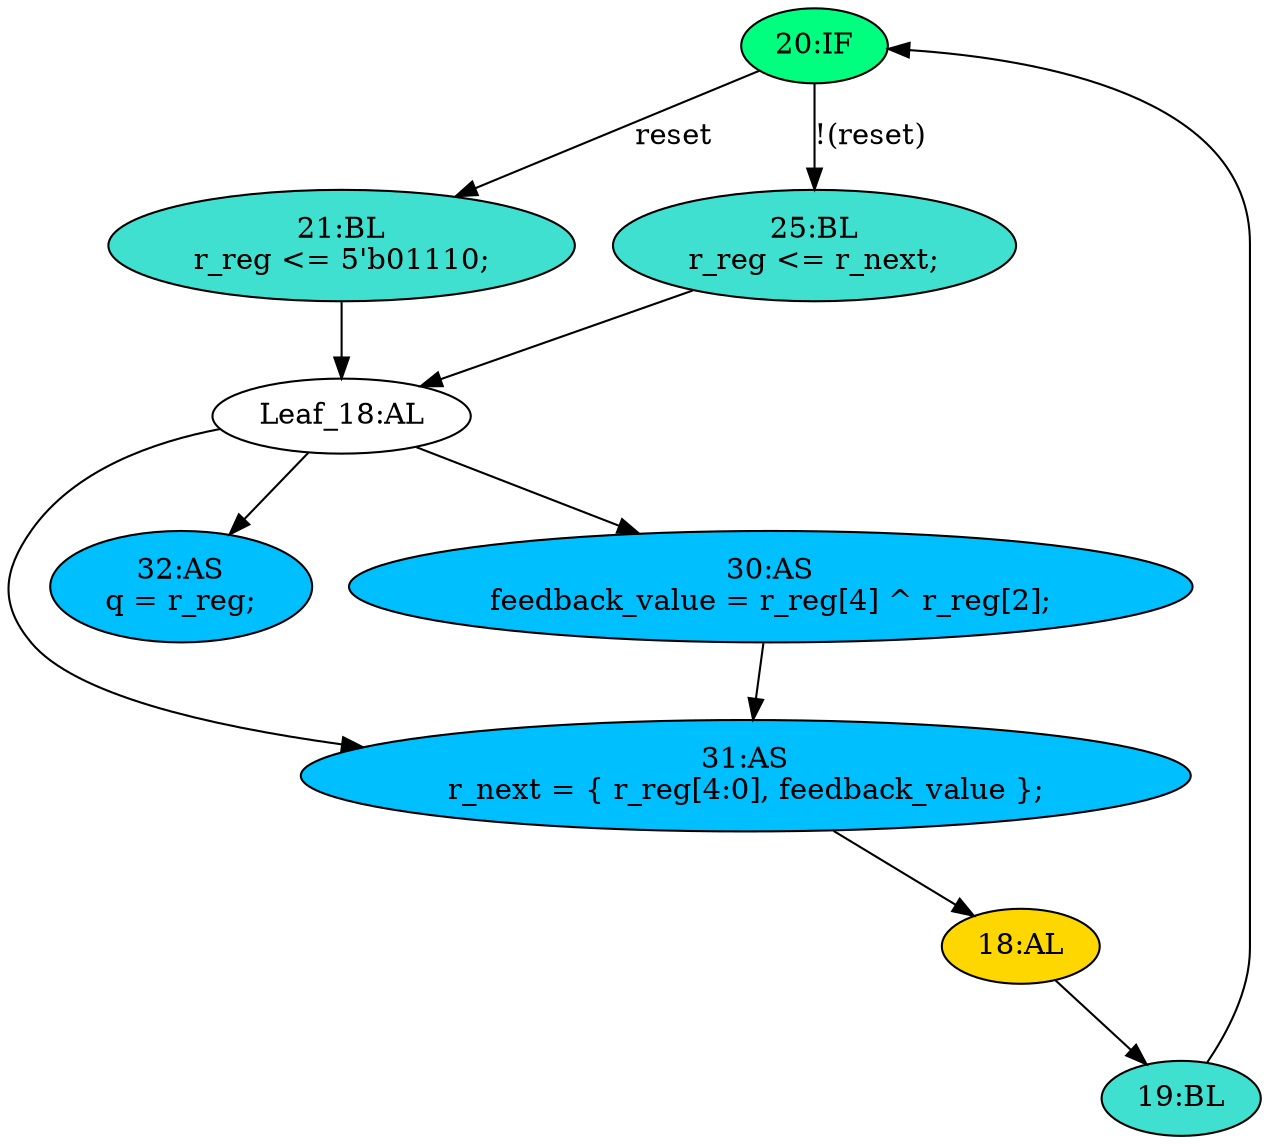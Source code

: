 strict digraph "compose( ,  )" {
	node [label="\N"];
	"20:IF"	[ast="<pyverilog.vparser.ast.IfStatement object at 0x7f557eca3610>",
		fillcolor=springgreen,
		label="20:IF",
		statements="[]",
		style=filled,
		typ=IfStatement];
	"21:BL"	[ast="<pyverilog.vparser.ast.Block object at 0x7f557ec56810>",
		fillcolor=turquoise,
		label="21:BL
r_reg <= 5'b01110;",
		statements="[<pyverilog.vparser.ast.NonblockingSubstitution object at 0x7f557eca3210>]",
		style=filled,
		typ=Block];
	"20:IF" -> "21:BL"	[cond="['reset']",
		label=reset,
		lineno=20];
	"25:BL"	[ast="<pyverilog.vparser.ast.Block object at 0x7f557ec4ecd0>",
		fillcolor=turquoise,
		label="25:BL
r_reg <= r_next;",
		statements="[<pyverilog.vparser.ast.NonblockingSubstitution object at 0x7f557ec4ebd0>]",
		style=filled,
		typ=Block];
	"20:IF" -> "25:BL"	[cond="['reset']",
		label="!(reset)",
		lineno=20];
	"31:AS"	[ast="<pyverilog.vparser.ast.Assign object at 0x7f557eca6090>",
		def_var="['r_next']",
		fillcolor=deepskyblue,
		label="31:AS
r_next = { r_reg[4:0], feedback_value };",
		statements="[]",
		style=filled,
		typ=Assign,
		use_var="['r_reg', 'feedback_value']"];
	"18:AL"	[ast="<pyverilog.vparser.ast.Always object at 0x7f557ec56bd0>",
		clk_sens=True,
		fillcolor=gold,
		label="18:AL",
		sens="['clk']",
		statements="[]",
		style=filled,
		typ=Always,
		use_var="['reset', 'r_next']"];
	"31:AS" -> "18:AL";
	"Leaf_18:AL"	[def_var="['r_reg']",
		label="Leaf_18:AL"];
	"21:BL" -> "Leaf_18:AL"	[cond="[]",
		lineno=None];
	"32:AS"	[ast="<pyverilog.vparser.ast.Assign object at 0x7f5582bc5d10>",
		def_var="['q']",
		fillcolor=deepskyblue,
		label="32:AS
q = r_reg;",
		statements="[]",
		style=filled,
		typ=Assign,
		use_var="['r_reg']"];
	"Leaf_18:AL" -> "31:AS";
	"Leaf_18:AL" -> "32:AS";
	"30:AS"	[ast="<pyverilog.vparser.ast.Assign object at 0x7f557ecb1250>",
		def_var="['feedback_value']",
		fillcolor=deepskyblue,
		label="30:AS
feedback_value = r_reg[4] ^ r_reg[2];",
		statements="[]",
		style=filled,
		typ=Assign,
		use_var="['r_reg', 'r_reg']"];
	"Leaf_18:AL" -> "30:AS";
	"30:AS" -> "31:AS";
	"19:BL"	[ast="<pyverilog.vparser.ast.Block object at 0x7f557eca3110>",
		fillcolor=turquoise,
		label="19:BL",
		statements="[]",
		style=filled,
		typ=Block];
	"19:BL" -> "20:IF"	[cond="[]",
		lineno=None];
	"25:BL" -> "Leaf_18:AL"	[cond="[]",
		lineno=None];
	"18:AL" -> "19:BL"	[cond="[]",
		lineno=None];
}
